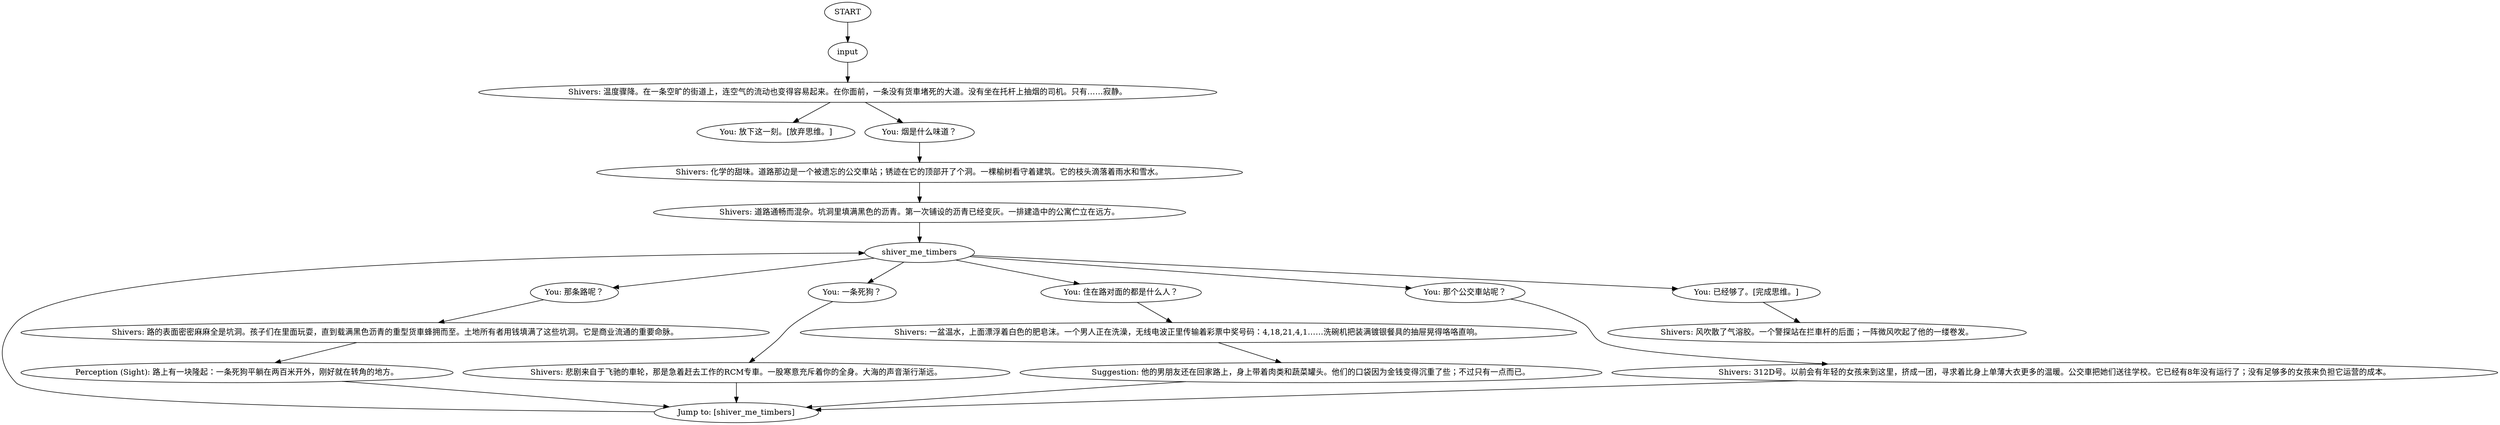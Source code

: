 # COAST ORB / roadsidethought
# Dialogue that comes up as the player walks along the street. Fantasy of the other side of the pavement.
# ==================================================
digraph G {
	  0 [label="START"];
	  1 [label="input"];
	  2 [label="Suggestion: 他的男朋友还在回家路上，身上带着肉类和蔬菜罐头。他们的口袋因为金钱变得沉重了些；不过只有一点而已。"];
	  3 [label="You: 放下这一刻。[放弃思维。]"];
	  4 [label="Shivers: 312D号。以前会有年轻的女孩来到这里，挤成一团，寻求着比身上单薄大衣更多的温暖。公交車把她们送往学校。它已经有8年没有运行了；没有足够多的女孩来负担它运营的成本。"];
	  5 [label="You: 烟是什么味道？"];
	  6 [label="Jump to: [shiver_me_timbers]"];
	  7 [label="You: 那条路呢？"];
	  8 [label="Shivers: 悲剧来自于飞驰的車轮，那是急着赶去工作的RCM专車。一股寒意充斥着你的全身。大海的声音渐行渐远。"];
	  9 [label="Shivers: 温度骤降。在一条空旷的街道上，连空气的流动也变得容易起来。在你面前，一条没有货車堵死的大道。没有坐在托杆上抽烟的司机。只有……寂静。"];
	  10 [label="Shivers: 一盆温水，上面漂浮着白色的肥皂沫。一个男人正在洗澡，无线电波正里传输着彩票中奖号码：4,18,21,4,1……洗碗机把装满镀银餐具的抽屉晃得咯咯直响。"];
	  11 [label="You: 一条死狗？"];
	  12 [label="You: 住在路对面的都是什么人？"];
	  13 [label="Shivers: 风吹散了气溶胶。一个警探站在拦車杆的后面；一阵微风吹起了他的一缕卷发。"];
	  14 [label="You: 那个公交車站呢？"];
	  15 [label="Perception (Sight): 路上有一块隆起：一条死狗平躺在两百米开外，刚好就在转角的地方。"];
	  16 [label="shiver_me_timbers"];
	  18 [label="Shivers: 路的表面密密麻麻全是坑洞。孩子们在里面玩耍，直到载满黑色沥青的重型货車蜂拥而至。土地所有者用钱填满了这些坑洞。它是商业流通的重要命脉。"];
	  19 [label="You: 已经够了。[完成思维。]"];
	  20 [label="Shivers: 化学的甜味。道路那边是一个被遗忘的公交車站；锈迹在它的顶部开了个洞。一棵榆树看守着建筑。它的枝头滴落着雨水和雪水。"];
	  21 [label="Shivers: 道路通畅而混杂。坑洞里填满黑色的沥青。第一次铺设的沥青已经变灰。一排建造中的公寓伫立在远方。"];
	  0 -> 1
	  1 -> 9
	  2 -> 6
	  4 -> 6
	  5 -> 20
	  6 -> 16
	  7 -> 18
	  8 -> 6
	  9 -> 3
	  9 -> 5
	  10 -> 2
	  11 -> 8
	  12 -> 10
	  14 -> 4
	  15 -> 6
	  16 -> 7
	  16 -> 11
	  16 -> 12
	  16 -> 14
	  16 -> 19
	  18 -> 15
	  19 -> 13
	  20 -> 21
	  21 -> 16
}

